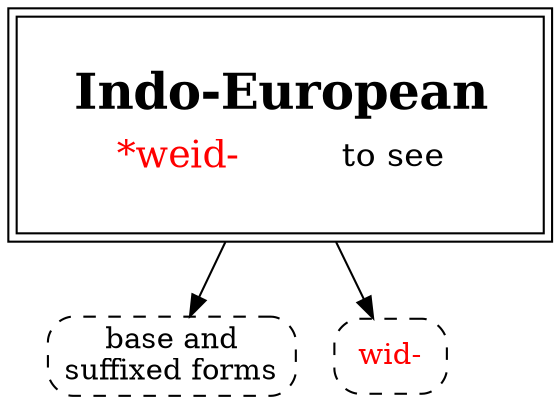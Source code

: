 strict digraph {
/* sources: AHD */
node [shape=none]

weidIE [label=<<table border="0"><tr><td colspan="2"><font point-size="24"><b>Indo-European</b></font></td></tr><tr><td><font point-size="18" color="red">*weid-</font></td><td><font point-size="16">to see</font></td></tr></table>> tooltip="Indo-European \"*weid-\" to see" shape=box peripheries=2 margin=.3]

base [label=<base and<br/>suffixed forms> shape=box style="dashed,rounded" URL="weid-see1.svg" tooltip="base and suffixed forms"]
wid [label=<<font color="red">wid-</font>> shape=box style="dashed,rounded" URL="weid-see2.svg" tooltip="wid-"]
weidIE -> { base wid }
}